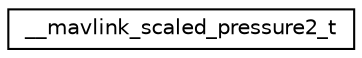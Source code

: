 digraph "Graphical Class Hierarchy"
{
 // INTERACTIVE_SVG=YES
  edge [fontname="Helvetica",fontsize="10",labelfontname="Helvetica",labelfontsize="10"];
  node [fontname="Helvetica",fontsize="10",shape=record];
  rankdir="LR";
  Node1 [label="__mavlink_scaled_pressure2_t",height=0.2,width=0.4,color="black", fillcolor="white", style="filled",URL="$struct____mavlink__scaled__pressure2__t.html"];
}
